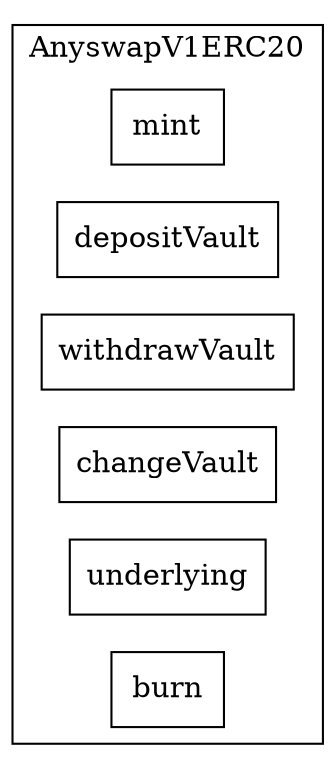 strict digraph {
rankdir="LR"
node [shape=box]
subgraph cluster_808_AnyswapV1ERC20 {
label = "AnyswapV1ERC20"
"808_mint" [label="mint"]
"808_depositVault" [label="depositVault"]
"808_withdrawVault" [label="withdrawVault"]
"808_changeVault" [label="changeVault"]
"808_underlying" [label="underlying"]
"808_burn" [label="burn"]
}subgraph cluster_solidity {
label = "[Solidity]"
}
}